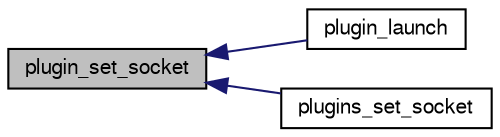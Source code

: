 digraph G
{
  bgcolor="transparent";
  edge [fontname="FreeSans",fontsize="10",labelfontname="FreeSans",labelfontsize="10"];
  node [fontname="FreeSans",fontsize="10",shape=record];
  rankdir=LR;
  Node1 [label="plugin_set_socket",height=0.2,width=0.4,color="black", fillcolor="grey75", style="filled" fontcolor="black"];
  Node1 -> Node2 [dir=back,color="midnightblue",fontsize="10",style="solid",fontname="FreeSans"];
  Node2 [label="plugin_launch",height=0.2,width=0.4,color="black",URL="$pluginlaunch_8c.html#a98de3d0683725309ac112c7ae19cd0fe"];
  Node1 -> Node3 [dir=back,color="midnightblue",fontsize="10",style="solid",fontname="FreeSans"];
  Node3 [label="plugins_set_socket",height=0.2,width=0.4,color="black",URL="$pluginload_8h.html#a1bf462873b35ee4cb201b4f48884e002"];
}
